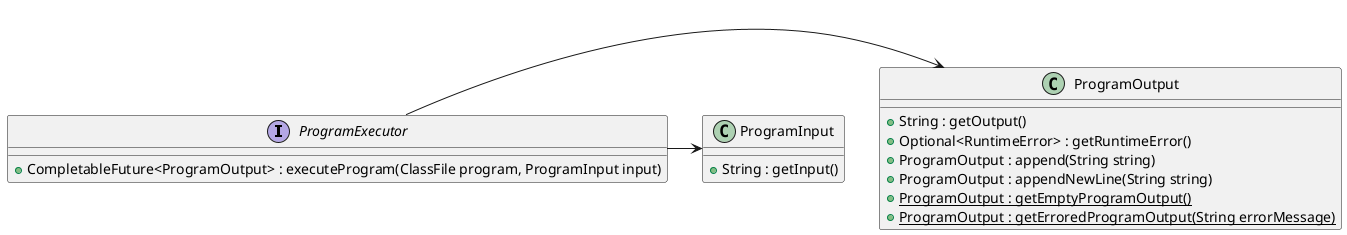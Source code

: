 @startuml

interface ProgramExecutor {
    + CompletableFuture<ProgramOutput> : executeProgram(ClassFile program, ProgramInput input)
}

class ProgramOutput {
    + String : getOutput()
    + Optional<RuntimeError> : getRuntimeError()
    + ProgramOutput : append(String string)
    + ProgramOutput : appendNewLine(String string)
    + {static} ProgramOutput : getEmptyProgramOutput()
    + {static} ProgramOutput : getErroredProgramOutput(String errorMessage)
}

class ProgramInput {
    + String : getInput()
}

ProgramExecutor -> ProgramOutput
ProgramExecutor -> ProgramInput

@enduml
